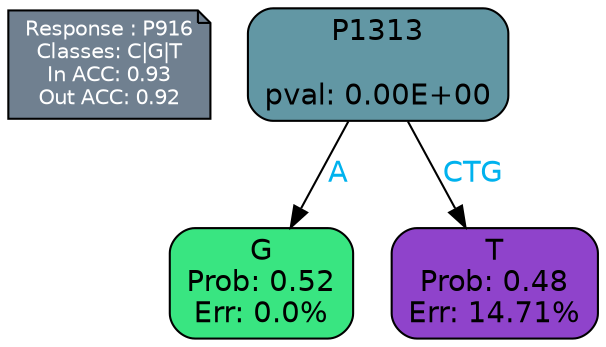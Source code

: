digraph Tree {
node [shape=box, style="filled, rounded", color="black", fontname=helvetica] ;
graph [ranksep=equally, splines=polylines, bgcolor=transparent, dpi=600] ;
edge [fontname=helvetica] ;
LEGEND [label="Response : P916
Classes: C|G|T
In ACC: 0.93
Out ACC: 0.92
",shape=note,align=left,style=filled,fillcolor="slategray",fontcolor="white",fontsize=10];1 [label="P1313

pval: 0.00E+00", fillcolor="#6297a4"] ;
2 [label="G
Prob: 0.52
Err: 0.0%", fillcolor="#39e581"] ;
3 [label="T
Prob: 0.48
Err: 14.71%", fillcolor="#8f43cb"] ;
1 -> 2 [label="A",fontcolor=deepskyblue2] ;
1 -> 3 [label="CTG",fontcolor=deepskyblue2] ;
{rank = same; 2;3;}{rank = same; LEGEND;1;}}
